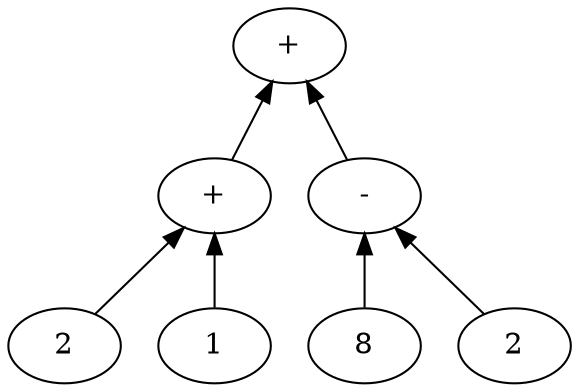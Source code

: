 digraph G {
 rankdir=BT;
 n_0[label="2"];
 n_1[label="1"];
 n_2[label="+"];
 n_3[label="8"];
 n_4[label="2"];
 n_5[label="-"];
 n_6[label="+"];
n_1 -> n_2;
n_0 -> n_2;
n_4 -> n_5;
n_3 -> n_5;
n_5 -> n_6;
n_2 -> n_6;
}